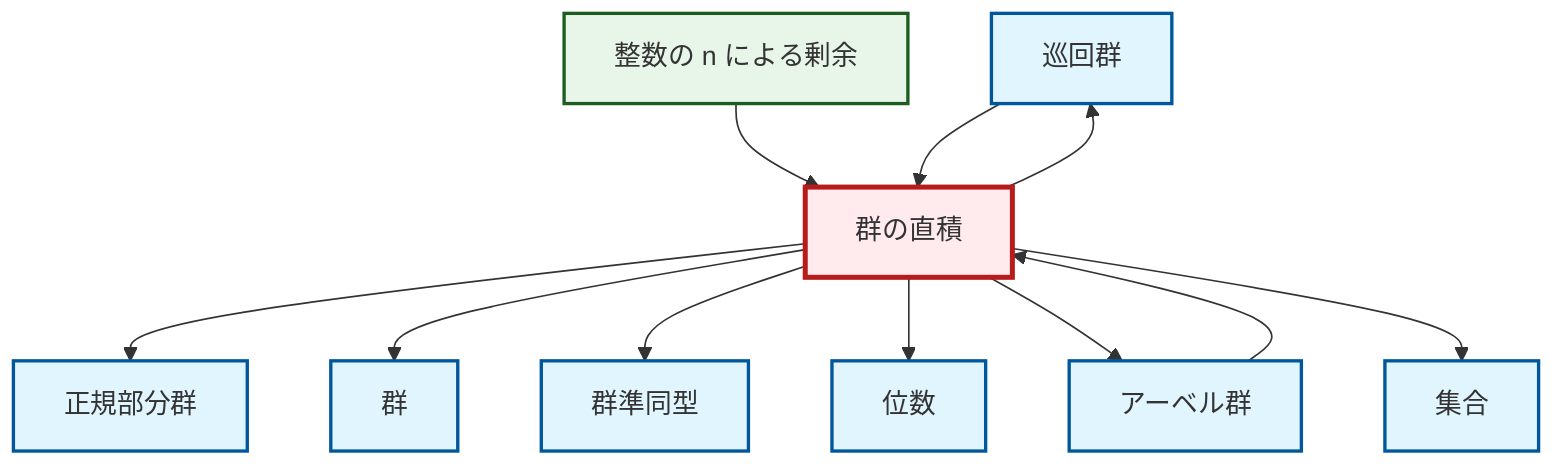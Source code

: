 graph TD
    classDef definition fill:#e1f5fe,stroke:#01579b,stroke-width:2px
    classDef theorem fill:#f3e5f5,stroke:#4a148c,stroke-width:2px
    classDef axiom fill:#fff3e0,stroke:#e65100,stroke-width:2px
    classDef example fill:#e8f5e9,stroke:#1b5e20,stroke-width:2px
    classDef current fill:#ffebee,stroke:#b71c1c,stroke-width:3px
    def-cyclic-group["巡回群"]:::definition
    def-homomorphism["群準同型"]:::definition
    ex-quotient-integers-mod-n["整数の n による剰余"]:::example
    def-set["集合"]:::definition
    def-normal-subgroup["正規部分群"]:::definition
    def-direct-product["群の直積"]:::definition
    def-group["群"]:::definition
    def-order["位数"]:::definition
    def-abelian-group["アーベル群"]:::definition
    def-abelian-group --> def-direct-product
    def-direct-product --> def-normal-subgroup
    def-direct-product --> def-cyclic-group
    ex-quotient-integers-mod-n --> def-direct-product
    def-cyclic-group --> def-direct-product
    def-direct-product --> def-group
    def-direct-product --> def-homomorphism
    def-direct-product --> def-order
    def-direct-product --> def-abelian-group
    def-direct-product --> def-set
    class def-direct-product current
